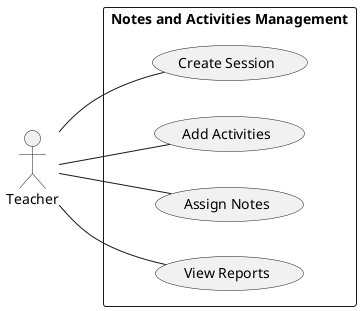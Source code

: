 @startuml
left to right direction
skinparam packageStyle rect

actor Teacher as T


package "Notes and Activities Management" {
    usecase "Create Session" as CS
    usecase "Add Activities" as AA
    usecase "Assign Notes" as AN
    usecase "View Reports" as VR

}

T -- CS
T -- AA
T -- AN
T -- VR



@enduml

